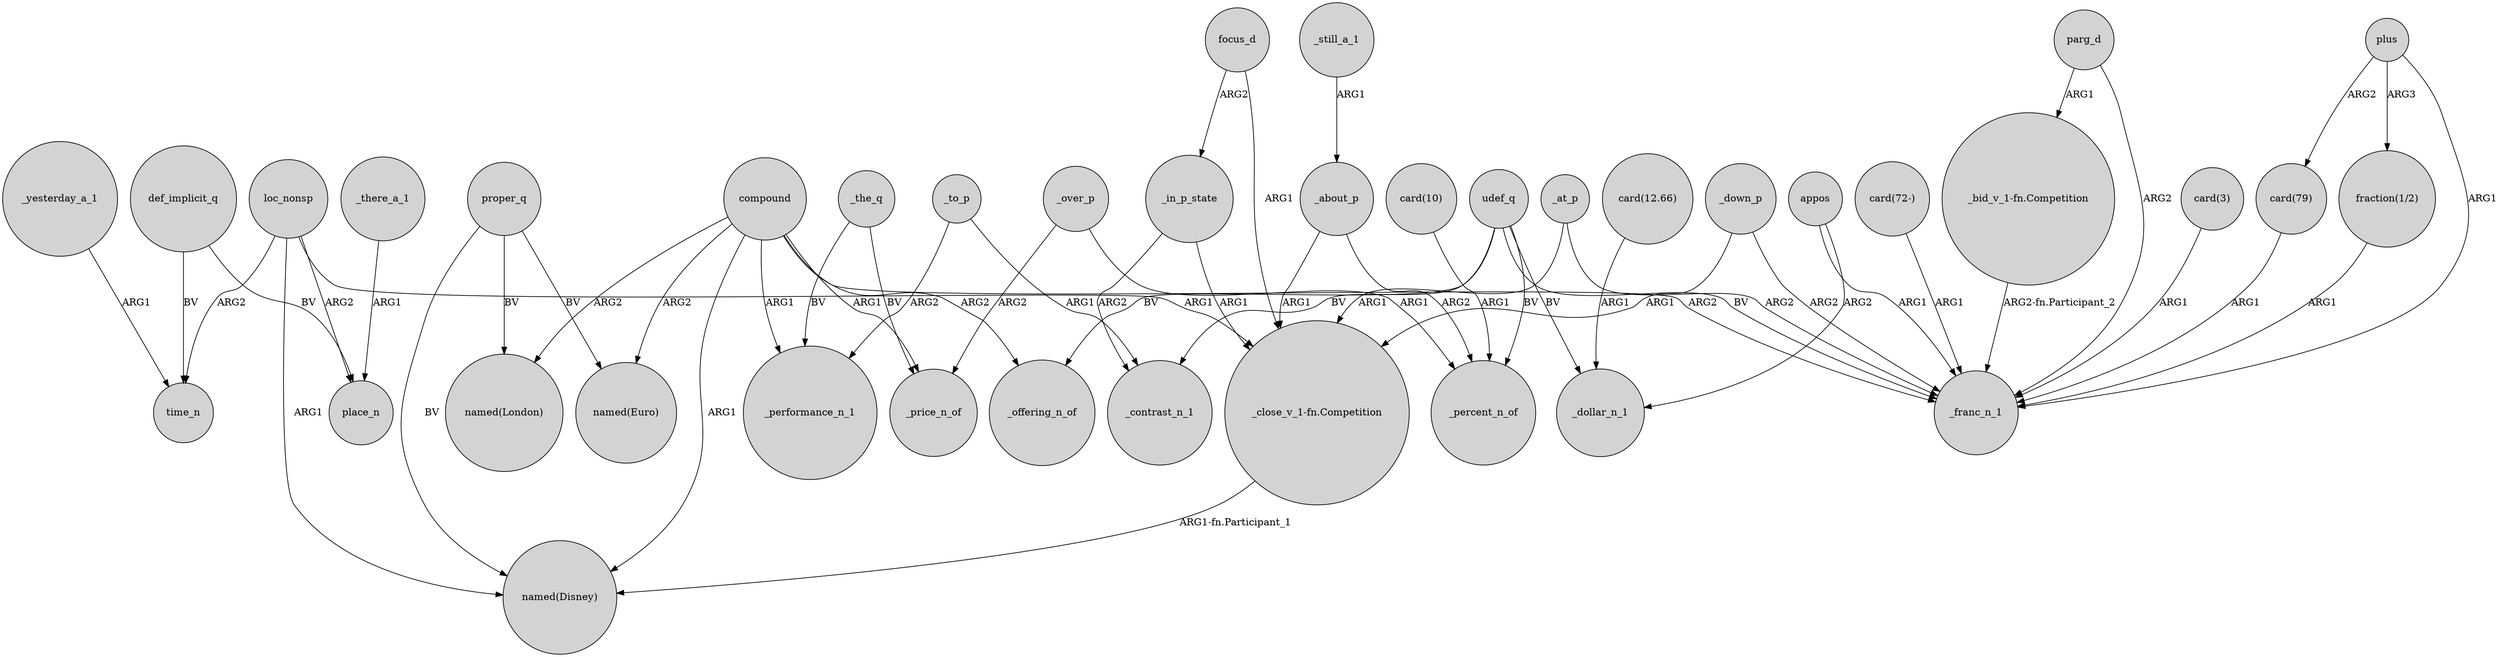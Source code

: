 digraph {
	node [shape=circle style=filled]
	_about_p -> _percent_n_of [label=ARG2]
	_about_p -> "_close_v_1-fn.Competition" [label=ARG1]
	focus_d -> _in_p_state [label=ARG2]
	compound -> _offering_n_of [label=ARG2]
	"_bid_v_1-fn.Competition" -> _franc_n_1 [label="ARG2-fn.Participant_2"]
	_at_p -> _franc_n_1 [label=ARG2]
	loc_nonsp -> "_close_v_1-fn.Competition" [label=ARG1]
	proper_q -> "named(Euro)" [label=BV]
	appos -> _franc_n_1 [label=ARG1]
	def_implicit_q -> place_n [label=BV]
	_at_p -> "_close_v_1-fn.Competition" [label=ARG1]
	proper_q -> "named(Disney)" [label=BV]
	_there_a_1 -> place_n [label=ARG1]
	compound -> "named(Disney)" [label=ARG1]
	udef_q -> _contrast_n_1 [label=BV]
	compound -> "named(London)" [label=ARG2]
	"card(12.66)" -> _dollar_n_1 [label=ARG1]
	parg_d -> _franc_n_1 [label=ARG2]
	appos -> _dollar_n_1 [label=ARG2]
	compound -> _performance_n_1 [label=ARG1]
	_down_p -> "_close_v_1-fn.Competition" [label=ARG1]
	_in_p_state -> _contrast_n_1 [label=ARG2]
	_yesterday_a_1 -> time_n [label=ARG1]
	_to_p -> _performance_n_1 [label=ARG2]
	_the_q -> _performance_n_1 [label=BV]
	_to_p -> _contrast_n_1 [label=ARG1]
	"card(3)" -> _franc_n_1 [label=ARG1]
	compound -> "named(Euro)" [label=ARG2]
	focus_d -> "_close_v_1-fn.Competition" [label=ARG1]
	plus -> "card(79)" [label=ARG2]
	"card(72-)" -> _franc_n_1 [label=ARG1]
	udef_q -> _percent_n_of [label=BV]
	_over_p -> _price_n_of [label=ARG2]
	"_close_v_1-fn.Competition" -> "named(Disney)" [label="ARG1-fn.Participant_1"]
	udef_q -> _franc_n_1 [label=BV]
	_in_p_state -> "_close_v_1-fn.Competition" [label=ARG1]
	_over_p -> _percent_n_of [label=ARG1]
	udef_q -> _dollar_n_1 [label=BV]
	"card(10)" -> _percent_n_of [label=ARG1]
	_still_a_1 -> _about_p [label=ARG1]
	"fraction(1/2)" -> _franc_n_1 [label=ARG1]
	loc_nonsp -> place_n [label=ARG2]
	proper_q -> "named(London)" [label=BV]
	plus -> _franc_n_1 [label=ARG1]
	loc_nonsp -> time_n [label=ARG2]
	_down_p -> _franc_n_1 [label=ARG2]
	_the_q -> _price_n_of [label=BV]
	compound -> _franc_n_1 [label=ARG2]
	parg_d -> "_bid_v_1-fn.Competition" [label=ARG1]
	udef_q -> _offering_n_of [label=BV]
	compound -> _price_n_of [label=ARG1]
	loc_nonsp -> "named(Disney)" [label=ARG1]
	def_implicit_q -> time_n [label=BV]
	plus -> "fraction(1/2)" [label=ARG3]
	"card(79)" -> _franc_n_1 [label=ARG1]
}
